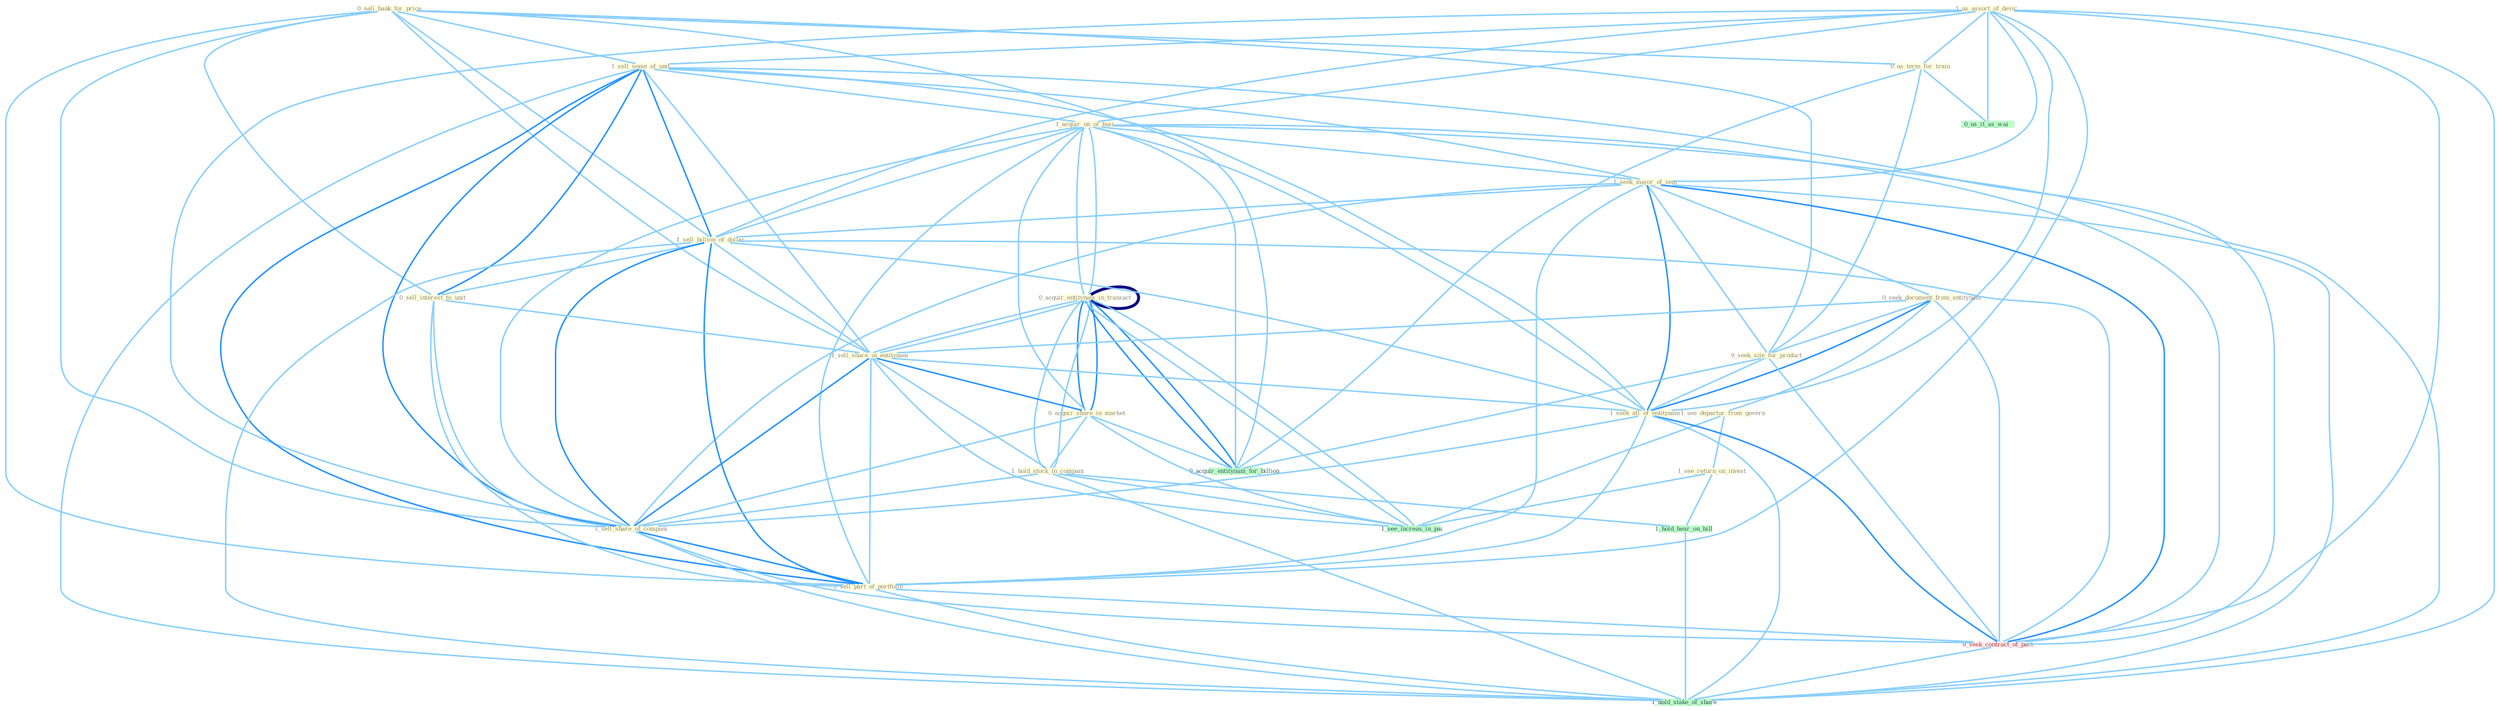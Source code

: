Graph G{ 
    node
    [shape=polygon,style=filled,width=.5,height=.06,color="#BDFCC9",fixedsize=true,fontsize=4,
    fontcolor="#2f4f4f"];
    {node
    [color="#ffffe0", fontcolor="#8b7d6b"] "0_sell_bank_for_price " "0_acquir_entitynam_in_transact " "1_us_assort_of_devic " "0_us_term_for_train " "1_sell_some_of_unit " "1_acquir_on_of_busi " "1_seek_major_of_seat " "1_sell_billion_of_dollar " "0_seek_document_from_entitynam " "0_seek_site_for_product " "0_sell_interest_to_unit " "1_see_departur_from_govern " "1_sell_share_in_entitynam " "1_see_return_on_invest " "0_acquir_entitynam_in_transact " "0_acquir_share_in_market " "1_hold_stock_in_compani " "1_seek_all_of_entitynam " "1_sell_share_of_compani " "1_sell_part_of_portfolio "}
{node [color="#fff0f5", fontcolor="#b22222"] "0_seek_contract_of_pact "}
edge [color="#B0E2FF"];

	"0_sell_bank_for_price " -- "0_us_term_for_train " [w="1", color="#87cefa" ];
	"0_sell_bank_for_price " -- "1_sell_some_of_unit " [w="1", color="#87cefa" ];
	"0_sell_bank_for_price " -- "1_sell_billion_of_dollar " [w="1", color="#87cefa" ];
	"0_sell_bank_for_price " -- "0_seek_site_for_product " [w="1", color="#87cefa" ];
	"0_sell_bank_for_price " -- "0_sell_interest_to_unit " [w="1", color="#87cefa" ];
	"0_sell_bank_for_price " -- "1_sell_share_in_entitynam " [w="1", color="#87cefa" ];
	"0_sell_bank_for_price " -- "1_sell_share_of_compani " [w="1", color="#87cefa" ];
	"0_sell_bank_for_price " -- "1_sell_part_of_portfolio " [w="1", color="#87cefa" ];
	"0_sell_bank_for_price " -- "0_acquir_entitynam_for_billion " [w="1", color="#87cefa" ];
	"0_acquir_entitynam_in_transact " -- "1_acquir_on_of_busi " [w="1", color="#87cefa" ];
	"0_acquir_entitynam_in_transact " -- "1_sell_share_in_entitynam " [w="1", color="#87cefa" ];
	"0_acquir_entitynam_in_transact " -- "0_acquir_entitynam_in_transact " [w="4", style=bold, color="#000080", len=0.4];
	"0_acquir_entitynam_in_transact " -- "0_acquir_share_in_market " [w="2", color="#1e90ff" , len=0.8];
	"0_acquir_entitynam_in_transact " -- "1_hold_stock_in_compani " [w="1", color="#87cefa" ];
	"0_acquir_entitynam_in_transact " -- "0_acquir_entitynam_for_billion " [w="2", color="#1e90ff" , len=0.8];
	"0_acquir_entitynam_in_transact " -- "1_see_increas_in_pai " [w="1", color="#87cefa" ];
	"1_us_assort_of_devic " -- "0_us_term_for_train " [w="1", color="#87cefa" ];
	"1_us_assort_of_devic " -- "1_sell_some_of_unit " [w="1", color="#87cefa" ];
	"1_us_assort_of_devic " -- "1_acquir_on_of_busi " [w="1", color="#87cefa" ];
	"1_us_assort_of_devic " -- "1_seek_major_of_seat " [w="1", color="#87cefa" ];
	"1_us_assort_of_devic " -- "1_sell_billion_of_dollar " [w="1", color="#87cefa" ];
	"1_us_assort_of_devic " -- "1_seek_all_of_entitynam " [w="1", color="#87cefa" ];
	"1_us_assort_of_devic " -- "1_sell_share_of_compani " [w="1", color="#87cefa" ];
	"1_us_assort_of_devic " -- "1_sell_part_of_portfolio " [w="1", color="#87cefa" ];
	"1_us_assort_of_devic " -- "0_seek_contract_of_pact " [w="1", color="#87cefa" ];
	"1_us_assort_of_devic " -- "0_us_it_as_wai " [w="1", color="#87cefa" ];
	"1_us_assort_of_devic " -- "1_hold_stake_of_share " [w="1", color="#87cefa" ];
	"0_us_term_for_train " -- "0_seek_site_for_product " [w="1", color="#87cefa" ];
	"0_us_term_for_train " -- "0_us_it_as_wai " [w="1", color="#87cefa" ];
	"0_us_term_for_train " -- "0_acquir_entitynam_for_billion " [w="1", color="#87cefa" ];
	"1_sell_some_of_unit " -- "1_acquir_on_of_busi " [w="1", color="#87cefa" ];
	"1_sell_some_of_unit " -- "1_seek_major_of_seat " [w="1", color="#87cefa" ];
	"1_sell_some_of_unit " -- "1_sell_billion_of_dollar " [w="2", color="#1e90ff" , len=0.8];
	"1_sell_some_of_unit " -- "0_sell_interest_to_unit " [w="2", color="#1e90ff" , len=0.8];
	"1_sell_some_of_unit " -- "1_sell_share_in_entitynam " [w="1", color="#87cefa" ];
	"1_sell_some_of_unit " -- "1_seek_all_of_entitynam " [w="1", color="#87cefa" ];
	"1_sell_some_of_unit " -- "1_sell_share_of_compani " [w="2", color="#1e90ff" , len=0.8];
	"1_sell_some_of_unit " -- "1_sell_part_of_portfolio " [w="2", color="#1e90ff" , len=0.8];
	"1_sell_some_of_unit " -- "0_seek_contract_of_pact " [w="1", color="#87cefa" ];
	"1_sell_some_of_unit " -- "1_hold_stake_of_share " [w="1", color="#87cefa" ];
	"1_acquir_on_of_busi " -- "1_seek_major_of_seat " [w="1", color="#87cefa" ];
	"1_acquir_on_of_busi " -- "1_sell_billion_of_dollar " [w="1", color="#87cefa" ];
	"1_acquir_on_of_busi " -- "0_acquir_entitynam_in_transact " [w="1", color="#87cefa" ];
	"1_acquir_on_of_busi " -- "0_acquir_share_in_market " [w="1", color="#87cefa" ];
	"1_acquir_on_of_busi " -- "1_seek_all_of_entitynam " [w="1", color="#87cefa" ];
	"1_acquir_on_of_busi " -- "1_sell_share_of_compani " [w="1", color="#87cefa" ];
	"1_acquir_on_of_busi " -- "1_sell_part_of_portfolio " [w="1", color="#87cefa" ];
	"1_acquir_on_of_busi " -- "0_seek_contract_of_pact " [w="1", color="#87cefa" ];
	"1_acquir_on_of_busi " -- "0_acquir_entitynam_for_billion " [w="1", color="#87cefa" ];
	"1_acquir_on_of_busi " -- "1_hold_stake_of_share " [w="1", color="#87cefa" ];
	"1_seek_major_of_seat " -- "1_sell_billion_of_dollar " [w="1", color="#87cefa" ];
	"1_seek_major_of_seat " -- "0_seek_document_from_entitynam " [w="1", color="#87cefa" ];
	"1_seek_major_of_seat " -- "0_seek_site_for_product " [w="1", color="#87cefa" ];
	"1_seek_major_of_seat " -- "1_seek_all_of_entitynam " [w="2", color="#1e90ff" , len=0.8];
	"1_seek_major_of_seat " -- "1_sell_share_of_compani " [w="1", color="#87cefa" ];
	"1_seek_major_of_seat " -- "1_sell_part_of_portfolio " [w="1", color="#87cefa" ];
	"1_seek_major_of_seat " -- "0_seek_contract_of_pact " [w="2", color="#1e90ff" , len=0.8];
	"1_seek_major_of_seat " -- "1_hold_stake_of_share " [w="1", color="#87cefa" ];
	"1_sell_billion_of_dollar " -- "0_sell_interest_to_unit " [w="1", color="#87cefa" ];
	"1_sell_billion_of_dollar " -- "1_sell_share_in_entitynam " [w="1", color="#87cefa" ];
	"1_sell_billion_of_dollar " -- "1_seek_all_of_entitynam " [w="1", color="#87cefa" ];
	"1_sell_billion_of_dollar " -- "1_sell_share_of_compani " [w="2", color="#1e90ff" , len=0.8];
	"1_sell_billion_of_dollar " -- "1_sell_part_of_portfolio " [w="2", color="#1e90ff" , len=0.8];
	"1_sell_billion_of_dollar " -- "0_seek_contract_of_pact " [w="1", color="#87cefa" ];
	"1_sell_billion_of_dollar " -- "1_hold_stake_of_share " [w="1", color="#87cefa" ];
	"0_seek_document_from_entitynam " -- "0_seek_site_for_product " [w="1", color="#87cefa" ];
	"0_seek_document_from_entitynam " -- "1_see_departur_from_govern " [w="1", color="#87cefa" ];
	"0_seek_document_from_entitynam " -- "1_sell_share_in_entitynam " [w="1", color="#87cefa" ];
	"0_seek_document_from_entitynam " -- "1_seek_all_of_entitynam " [w="2", color="#1e90ff" , len=0.8];
	"0_seek_document_from_entitynam " -- "0_seek_contract_of_pact " [w="1", color="#87cefa" ];
	"0_seek_site_for_product " -- "1_seek_all_of_entitynam " [w="1", color="#87cefa" ];
	"0_seek_site_for_product " -- "0_seek_contract_of_pact " [w="1", color="#87cefa" ];
	"0_seek_site_for_product " -- "0_acquir_entitynam_for_billion " [w="1", color="#87cefa" ];
	"0_sell_interest_to_unit " -- "1_sell_share_in_entitynam " [w="1", color="#87cefa" ];
	"0_sell_interest_to_unit " -- "1_sell_share_of_compani " [w="1", color="#87cefa" ];
	"0_sell_interest_to_unit " -- "1_sell_part_of_portfolio " [w="1", color="#87cefa" ];
	"1_see_departur_from_govern " -- "1_see_return_on_invest " [w="1", color="#87cefa" ];
	"1_see_departur_from_govern " -- "1_see_increas_in_pai " [w="1", color="#87cefa" ];
	"1_sell_share_in_entitynam " -- "0_acquir_entitynam_in_transact " [w="1", color="#87cefa" ];
	"1_sell_share_in_entitynam " -- "0_acquir_share_in_market " [w="2", color="#1e90ff" , len=0.8];
	"1_sell_share_in_entitynam " -- "1_hold_stock_in_compani " [w="1", color="#87cefa" ];
	"1_sell_share_in_entitynam " -- "1_seek_all_of_entitynam " [w="1", color="#87cefa" ];
	"1_sell_share_in_entitynam " -- "1_sell_share_of_compani " [w="2", color="#1e90ff" , len=0.8];
	"1_sell_share_in_entitynam " -- "1_sell_part_of_portfolio " [w="1", color="#87cefa" ];
	"1_sell_share_in_entitynam " -- "1_see_increas_in_pai " [w="1", color="#87cefa" ];
	"1_see_return_on_invest " -- "1_see_increas_in_pai " [w="1", color="#87cefa" ];
	"1_see_return_on_invest " -- "1_hold_hear_on_bill " [w="1", color="#87cefa" ];
	"0_acquir_entitynam_in_transact " -- "0_acquir_share_in_market " [w="2", color="#1e90ff" , len=0.8];
	"0_acquir_entitynam_in_transact " -- "1_hold_stock_in_compani " [w="1", color="#87cefa" ];
	"0_acquir_entitynam_in_transact " -- "0_acquir_entitynam_for_billion " [w="2", color="#1e90ff" , len=0.8];
	"0_acquir_entitynam_in_transact " -- "1_see_increas_in_pai " [w="1", color="#87cefa" ];
	"0_acquir_share_in_market " -- "1_hold_stock_in_compani " [w="1", color="#87cefa" ];
	"0_acquir_share_in_market " -- "1_sell_share_of_compani " [w="1", color="#87cefa" ];
	"0_acquir_share_in_market " -- "0_acquir_entitynam_for_billion " [w="1", color="#87cefa" ];
	"0_acquir_share_in_market " -- "1_see_increas_in_pai " [w="1", color="#87cefa" ];
	"1_hold_stock_in_compani " -- "1_sell_share_of_compani " [w="1", color="#87cefa" ];
	"1_hold_stock_in_compani " -- "1_see_increas_in_pai " [w="1", color="#87cefa" ];
	"1_hold_stock_in_compani " -- "1_hold_hear_on_bill " [w="1", color="#87cefa" ];
	"1_hold_stock_in_compani " -- "1_hold_stake_of_share " [w="1", color="#87cefa" ];
	"1_seek_all_of_entitynam " -- "1_sell_share_of_compani " [w="1", color="#87cefa" ];
	"1_seek_all_of_entitynam " -- "1_sell_part_of_portfolio " [w="1", color="#87cefa" ];
	"1_seek_all_of_entitynam " -- "0_seek_contract_of_pact " [w="2", color="#1e90ff" , len=0.8];
	"1_seek_all_of_entitynam " -- "1_hold_stake_of_share " [w="1", color="#87cefa" ];
	"1_sell_share_of_compani " -- "1_sell_part_of_portfolio " [w="2", color="#1e90ff" , len=0.8];
	"1_sell_share_of_compani " -- "0_seek_contract_of_pact " [w="1", color="#87cefa" ];
	"1_sell_share_of_compani " -- "1_hold_stake_of_share " [w="1", color="#87cefa" ];
	"1_sell_part_of_portfolio " -- "0_seek_contract_of_pact " [w="1", color="#87cefa" ];
	"1_sell_part_of_portfolio " -- "1_hold_stake_of_share " [w="1", color="#87cefa" ];
	"0_seek_contract_of_pact " -- "1_hold_stake_of_share " [w="1", color="#87cefa" ];
	"1_hold_hear_on_bill " -- "1_hold_stake_of_share " [w="1", color="#87cefa" ];
}